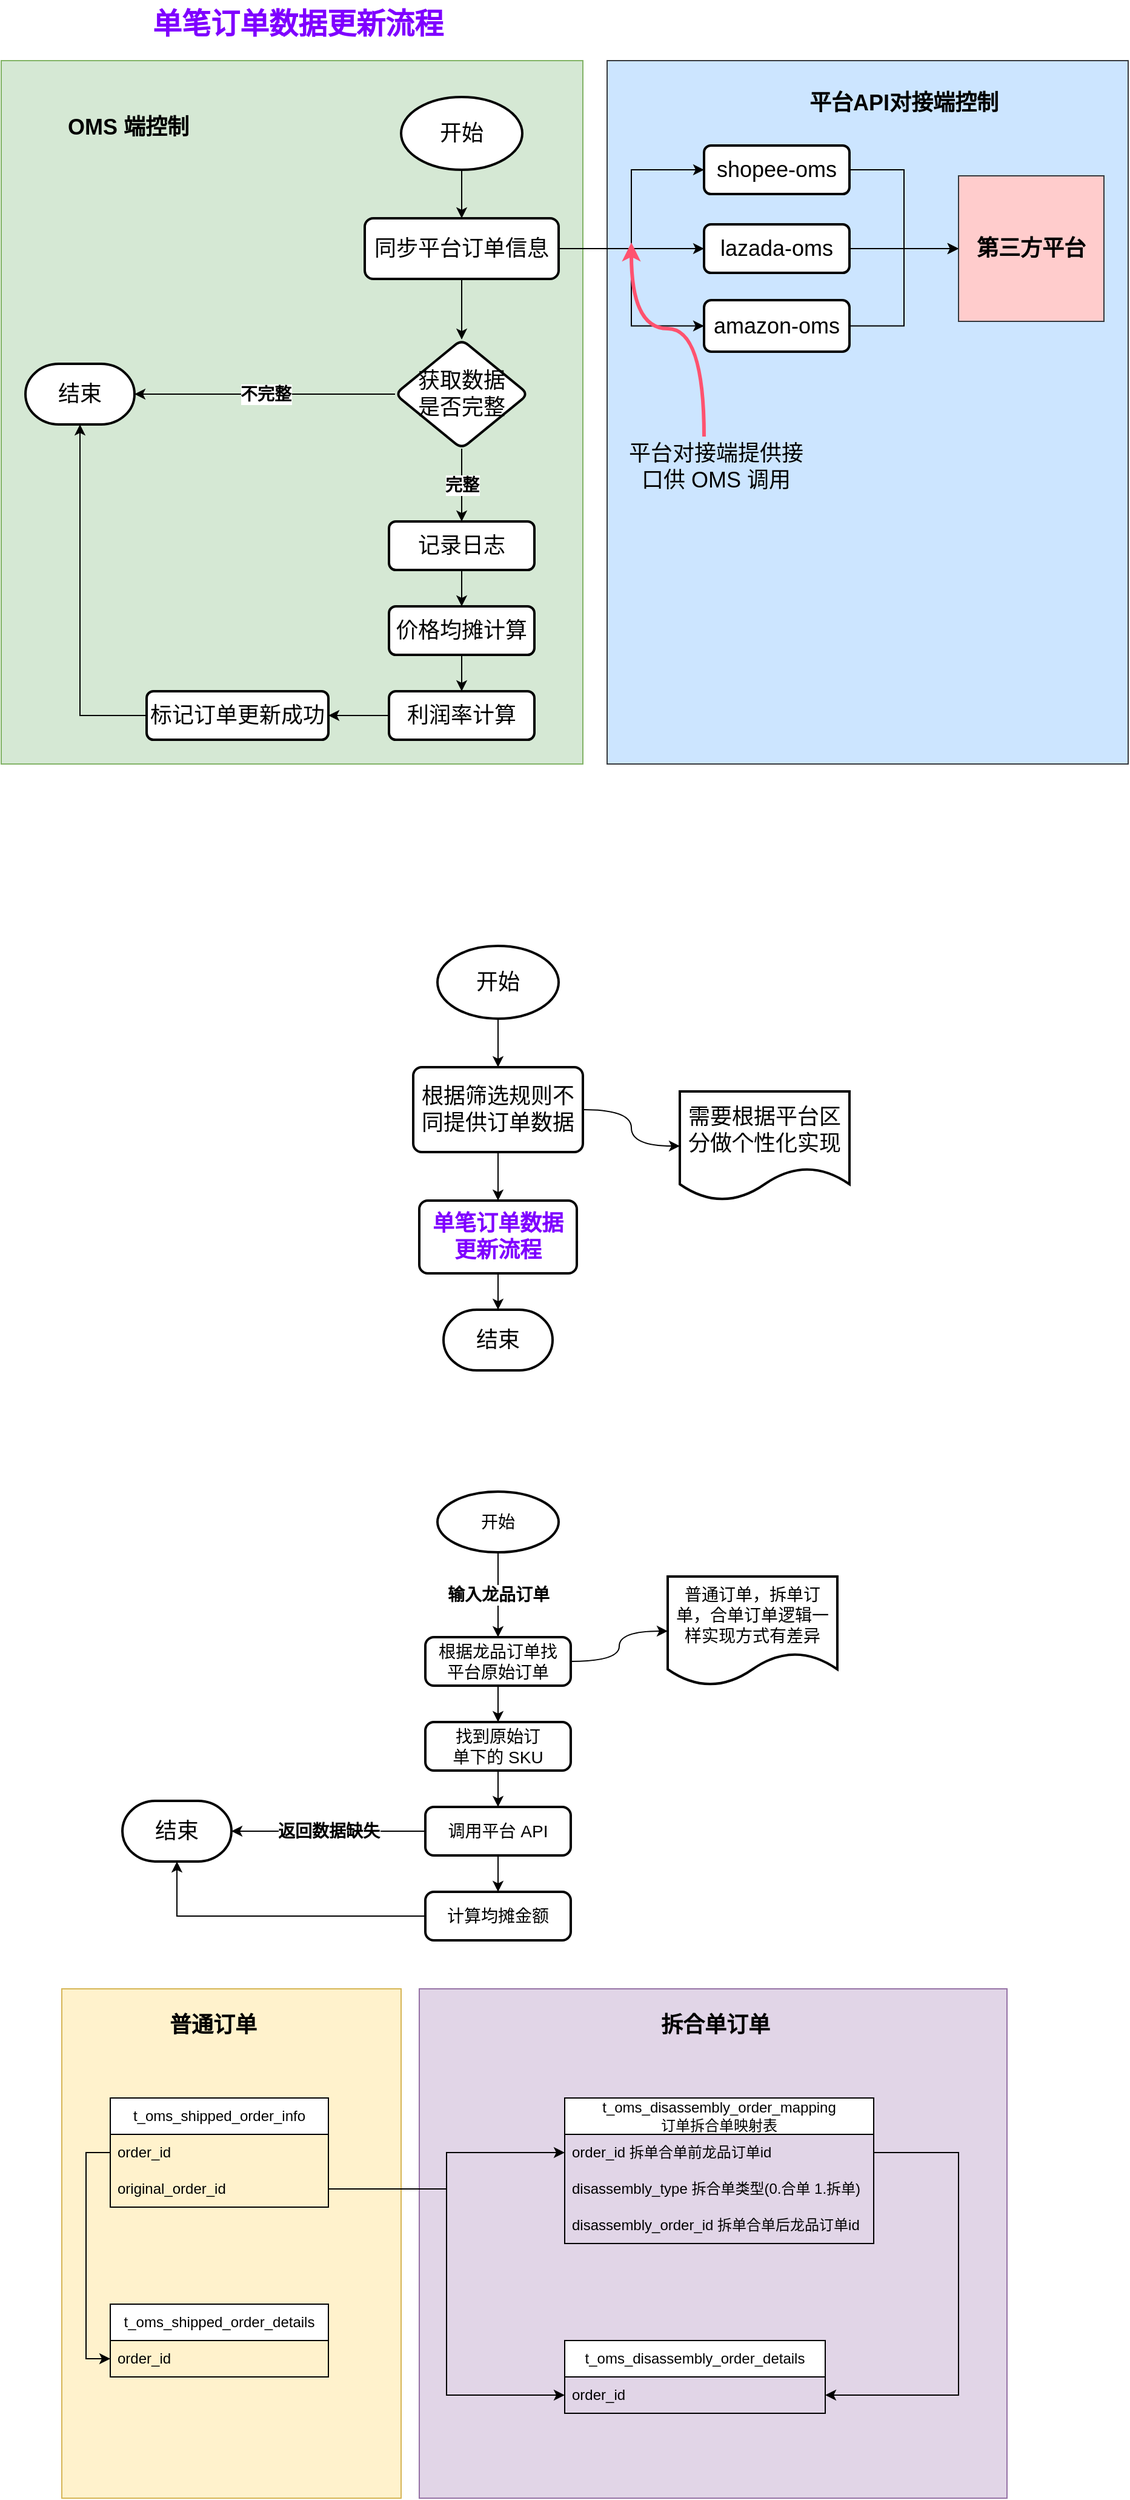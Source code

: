 <mxfile version="21.5.0" type="github">
  <diagram name="第 1 页" id="Ml2o0vemRFtSchdJ6_I8">
    <mxGraphModel dx="1014" dy="532" grid="1" gridSize="10" guides="1" tooltips="1" connect="1" arrows="1" fold="1" page="1" pageScale="1" pageWidth="827" pageHeight="1169" math="0" shadow="0">
      <root>
        <mxCell id="0" />
        <mxCell id="1" parent="0" />
        <mxCell id="AP9Yv6ge0JKQDtqOG9_D-39" value="" style="rounded=0;whiteSpace=wrap;html=1;fillColor=#e1d5e7;strokeColor=#9673a6;" vertex="1" parent="1">
          <mxGeometry x="365" y="1640" width="485" height="420" as="geometry" />
        </mxCell>
        <mxCell id="AP9Yv6ge0JKQDtqOG9_D-37" value="" style="rounded=0;whiteSpace=wrap;html=1;fillColor=#fff2cc;strokeColor=#d6b656;" vertex="1" parent="1">
          <mxGeometry x="70" y="1640" width="280" height="420" as="geometry" />
        </mxCell>
        <mxCell id="o6hoqpGNTlcbE2VblmaY-34" value="" style="rounded=0;whiteSpace=wrap;html=1;fillColor=#cce5ff;strokeColor=#36393d;" parent="1" vertex="1">
          <mxGeometry x="520" y="50" width="430" height="580" as="geometry" />
        </mxCell>
        <mxCell id="o6hoqpGNTlcbE2VblmaY-28" value="" style="rounded=0;whiteSpace=wrap;html=1;fillColor=#d5e8d4;strokeColor=#82b366;" parent="1" vertex="1">
          <mxGeometry x="20" y="50" width="480" height="580" as="geometry" />
        </mxCell>
        <mxCell id="o6hoqpGNTlcbE2VblmaY-3" style="edgeStyle=orthogonalEdgeStyle;rounded=0;orthogonalLoop=1;jettySize=auto;html=1;" parent="1" source="o6hoqpGNTlcbE2VblmaY-1" target="o6hoqpGNTlcbE2VblmaY-2" edge="1">
          <mxGeometry relative="1" as="geometry" />
        </mxCell>
        <mxCell id="o6hoqpGNTlcbE2VblmaY-1" value="&lt;font style=&quot;font-size: 18px;&quot;&gt;开始&lt;/font&gt;" style="strokeWidth=2;html=1;shape=mxgraph.flowchart.start_1;whiteSpace=wrap;" parent="1" vertex="1">
          <mxGeometry x="350" y="80" width="100" height="60" as="geometry" />
        </mxCell>
        <mxCell id="o6hoqpGNTlcbE2VblmaY-7" value="" style="edgeStyle=orthogonalEdgeStyle;rounded=0;orthogonalLoop=1;jettySize=auto;html=1;" parent="1" source="o6hoqpGNTlcbE2VblmaY-2" target="o6hoqpGNTlcbE2VblmaY-6" edge="1">
          <mxGeometry relative="1" as="geometry" />
        </mxCell>
        <mxCell id="o6hoqpGNTlcbE2VblmaY-15" style="edgeStyle=orthogonalEdgeStyle;rounded=0;orthogonalLoop=1;jettySize=auto;html=1;entryX=0;entryY=0.5;entryDx=0;entryDy=0;" parent="1" source="o6hoqpGNTlcbE2VblmaY-2" target="o6hoqpGNTlcbE2VblmaY-9" edge="1">
          <mxGeometry relative="1" as="geometry" />
        </mxCell>
        <mxCell id="o6hoqpGNTlcbE2VblmaY-16" style="edgeStyle=orthogonalEdgeStyle;rounded=0;orthogonalLoop=1;jettySize=auto;html=1;entryX=0;entryY=0.5;entryDx=0;entryDy=0;" parent="1" source="o6hoqpGNTlcbE2VblmaY-2" target="o6hoqpGNTlcbE2VblmaY-11" edge="1">
          <mxGeometry relative="1" as="geometry" />
        </mxCell>
        <mxCell id="o6hoqpGNTlcbE2VblmaY-17" style="edgeStyle=orthogonalEdgeStyle;rounded=0;orthogonalLoop=1;jettySize=auto;html=1;entryX=0;entryY=0.5;entryDx=0;entryDy=0;" parent="1" source="o6hoqpGNTlcbE2VblmaY-2" target="o6hoqpGNTlcbE2VblmaY-12" edge="1">
          <mxGeometry relative="1" as="geometry" />
        </mxCell>
        <mxCell id="o6hoqpGNTlcbE2VblmaY-2" value="&lt;font style=&quot;font-size: 18px;&quot;&gt;同步平台订单信息&lt;/font&gt;" style="rounded=1;whiteSpace=wrap;html=1;absoluteArcSize=1;arcSize=14;strokeWidth=2;" parent="1" vertex="1">
          <mxGeometry x="320" y="180" width="160" height="50" as="geometry" />
        </mxCell>
        <mxCell id="o6hoqpGNTlcbE2VblmaY-4" value="&lt;font style=&quot;font-size: 18px;&quot;&gt;结束&lt;/font&gt;" style="strokeWidth=2;html=1;shape=mxgraph.flowchart.terminator;whiteSpace=wrap;" parent="1" vertex="1">
          <mxGeometry x="40" y="300" width="90" height="50" as="geometry" />
        </mxCell>
        <mxCell id="o6hoqpGNTlcbE2VblmaY-8" value="&lt;font style=&quot;font-size: 14px;&quot;&gt;&lt;b&gt;不完整&lt;/b&gt;&lt;/font&gt;" style="edgeStyle=orthogonalEdgeStyle;rounded=0;orthogonalLoop=1;jettySize=auto;html=1;" parent="1" source="o6hoqpGNTlcbE2VblmaY-6" target="o6hoqpGNTlcbE2VblmaY-4" edge="1">
          <mxGeometry relative="1" as="geometry" />
        </mxCell>
        <mxCell id="o6hoqpGNTlcbE2VblmaY-20" value="&lt;font style=&quot;font-size: 14px;&quot;&gt;&lt;b&gt;完整&lt;/b&gt;&lt;/font&gt;" style="edgeStyle=orthogonalEdgeStyle;rounded=0;orthogonalLoop=1;jettySize=auto;html=1;" parent="1" source="o6hoqpGNTlcbE2VblmaY-6" target="o6hoqpGNTlcbE2VblmaY-19" edge="1">
          <mxGeometry relative="1" as="geometry" />
        </mxCell>
        <mxCell id="o6hoqpGNTlcbE2VblmaY-6" value="&lt;font style=&quot;font-size: 18px;&quot;&gt;获取数据&lt;br&gt;是否完整&lt;/font&gt;" style="rhombus;whiteSpace=wrap;html=1;rounded=1;arcSize=14;strokeWidth=2;" parent="1" vertex="1">
          <mxGeometry x="345" y="280" width="110" height="90" as="geometry" />
        </mxCell>
        <mxCell id="o6hoqpGNTlcbE2VblmaY-31" style="edgeStyle=orthogonalEdgeStyle;rounded=0;orthogonalLoop=1;jettySize=auto;html=1;entryX=0;entryY=0.5;entryDx=0;entryDy=0;" parent="1" source="o6hoqpGNTlcbE2VblmaY-9" target="o6hoqpGNTlcbE2VblmaY-30" edge="1">
          <mxGeometry relative="1" as="geometry" />
        </mxCell>
        <mxCell id="o6hoqpGNTlcbE2VblmaY-9" value="&lt;font style=&quot;font-size: 18px;&quot;&gt;shopee-oms&lt;/font&gt;" style="whiteSpace=wrap;html=1;rounded=1;arcSize=14;strokeWidth=2;" parent="1" vertex="1">
          <mxGeometry x="600" y="120" width="120" height="40" as="geometry" />
        </mxCell>
        <mxCell id="o6hoqpGNTlcbE2VblmaY-32" style="edgeStyle=orthogonalEdgeStyle;rounded=0;orthogonalLoop=1;jettySize=auto;html=1;entryX=0;entryY=0.5;entryDx=0;entryDy=0;" parent="1" source="o6hoqpGNTlcbE2VblmaY-11" target="o6hoqpGNTlcbE2VblmaY-30" edge="1">
          <mxGeometry relative="1" as="geometry" />
        </mxCell>
        <mxCell id="o6hoqpGNTlcbE2VblmaY-11" value="&lt;font style=&quot;font-size: 18px;&quot;&gt;lazada-oms&lt;/font&gt;" style="whiteSpace=wrap;html=1;rounded=1;arcSize=14;strokeWidth=2;" parent="1" vertex="1">
          <mxGeometry x="600" y="185" width="120" height="40" as="geometry" />
        </mxCell>
        <mxCell id="o6hoqpGNTlcbE2VblmaY-33" style="edgeStyle=orthogonalEdgeStyle;rounded=0;orthogonalLoop=1;jettySize=auto;html=1;entryX=0;entryY=0.5;entryDx=0;entryDy=0;" parent="1" source="o6hoqpGNTlcbE2VblmaY-12" target="o6hoqpGNTlcbE2VblmaY-30" edge="1">
          <mxGeometry relative="1" as="geometry" />
        </mxCell>
        <mxCell id="o6hoqpGNTlcbE2VblmaY-12" value="&lt;font style=&quot;font-size: 18px;&quot;&gt;amazon-oms&lt;/font&gt;" style="whiteSpace=wrap;html=1;rounded=1;arcSize=14;strokeWidth=2;" parent="1" vertex="1">
          <mxGeometry x="600" y="247.5" width="120" height="42.5" as="geometry" />
        </mxCell>
        <mxCell id="o6hoqpGNTlcbE2VblmaY-23" style="edgeStyle=orthogonalEdgeStyle;rounded=0;orthogonalLoop=1;jettySize=auto;html=1;entryX=0.5;entryY=0;entryDx=0;entryDy=0;" parent="1" source="o6hoqpGNTlcbE2VblmaY-19" target="o6hoqpGNTlcbE2VblmaY-21" edge="1">
          <mxGeometry relative="1" as="geometry" />
        </mxCell>
        <mxCell id="o6hoqpGNTlcbE2VblmaY-19" value="&lt;font style=&quot;font-size: 18px;&quot;&gt;记录日志&lt;/font&gt;" style="rounded=1;whiteSpace=wrap;html=1;arcSize=14;strokeWidth=2;" parent="1" vertex="1">
          <mxGeometry x="340" y="430" width="120" height="40" as="geometry" />
        </mxCell>
        <mxCell id="o6hoqpGNTlcbE2VblmaY-24" style="edgeStyle=orthogonalEdgeStyle;rounded=0;orthogonalLoop=1;jettySize=auto;html=1;" parent="1" source="o6hoqpGNTlcbE2VblmaY-21" target="o6hoqpGNTlcbE2VblmaY-22" edge="1">
          <mxGeometry relative="1" as="geometry" />
        </mxCell>
        <mxCell id="o6hoqpGNTlcbE2VblmaY-21" value="&lt;font style=&quot;font-size: 18px;&quot;&gt;价格均摊计算&lt;/font&gt;" style="rounded=1;whiteSpace=wrap;html=1;arcSize=14;strokeWidth=2;" parent="1" vertex="1">
          <mxGeometry x="340" y="500" width="120" height="40" as="geometry" />
        </mxCell>
        <mxCell id="o6hoqpGNTlcbE2VblmaY-41" style="edgeStyle=orthogonalEdgeStyle;rounded=0;orthogonalLoop=1;jettySize=auto;html=1;" parent="1" source="o6hoqpGNTlcbE2VblmaY-22" target="o6hoqpGNTlcbE2VblmaY-40" edge="1">
          <mxGeometry relative="1" as="geometry" />
        </mxCell>
        <mxCell id="o6hoqpGNTlcbE2VblmaY-22" value="&lt;font style=&quot;font-size: 18px;&quot;&gt;利润率计算&lt;/font&gt;" style="rounded=1;whiteSpace=wrap;html=1;arcSize=14;strokeWidth=2;" parent="1" vertex="1">
          <mxGeometry x="340" y="570" width="120" height="40" as="geometry" />
        </mxCell>
        <mxCell id="o6hoqpGNTlcbE2VblmaY-25" value="&lt;font color=&quot;#7f00ff&quot; style=&quot;font-size: 24px;&quot;&gt;&lt;b style=&quot;&quot;&gt;单笔订单数据更新流程&lt;/b&gt;&lt;/font&gt;" style="text;html=1;strokeColor=none;fillColor=none;align=center;verticalAlign=middle;whiteSpace=wrap;rounded=0;" parent="1" vertex="1">
          <mxGeometry x="130" width="270" height="40" as="geometry" />
        </mxCell>
        <mxCell id="o6hoqpGNTlcbE2VblmaY-29" value="&lt;font style=&quot;font-size: 18px;&quot;&gt;&lt;b&gt;OMS 端控制&lt;/b&gt;&lt;/font&gt;" style="text;html=1;strokeColor=none;fillColor=none;align=center;verticalAlign=middle;whiteSpace=wrap;rounded=0;" parent="1" vertex="1">
          <mxGeometry x="70" y="90" width="110" height="30" as="geometry" />
        </mxCell>
        <mxCell id="o6hoqpGNTlcbE2VblmaY-30" value="&lt;font style=&quot;font-size: 18px;&quot;&gt;&lt;b&gt;第三方平台&lt;/b&gt;&lt;/font&gt;" style="whiteSpace=wrap;html=1;aspect=fixed;fillColor=#ffcccc;strokeColor=#36393d;" parent="1" vertex="1">
          <mxGeometry x="810" y="145" width="120" height="120" as="geometry" />
        </mxCell>
        <mxCell id="o6hoqpGNTlcbE2VblmaY-35" value="&lt;font style=&quot;font-size: 18px;&quot;&gt;&lt;b&gt;平台API对接端控制&lt;/b&gt;&lt;/font&gt;" style="text;html=1;strokeColor=none;fillColor=none;align=center;verticalAlign=middle;whiteSpace=wrap;rounded=0;" parent="1" vertex="1">
          <mxGeometry x="680" y="70" width="170" height="30" as="geometry" />
        </mxCell>
        <mxCell id="o6hoqpGNTlcbE2VblmaY-39" style="edgeStyle=orthogonalEdgeStyle;orthogonalLoop=1;jettySize=auto;html=1;curved=1;strokeColor=#FF526F;strokeWidth=3;" parent="1" source="o6hoqpGNTlcbE2VblmaY-37" edge="1">
          <mxGeometry relative="1" as="geometry">
            <mxPoint x="540" y="200" as="targetPoint" />
            <Array as="points">
              <mxPoint x="600" y="271" />
              <mxPoint x="540" y="271" />
            </Array>
          </mxGeometry>
        </mxCell>
        <mxCell id="o6hoqpGNTlcbE2VblmaY-37" value="&lt;font style=&quot;font-size: 18px;&quot;&gt;平台对接端提供接口供 OMS 调用&lt;/font&gt;" style="text;html=1;strokeColor=none;fillColor=none;align=center;verticalAlign=middle;whiteSpace=wrap;rounded=0;" parent="1" vertex="1">
          <mxGeometry x="530" y="360" width="160" height="50" as="geometry" />
        </mxCell>
        <mxCell id="o6hoqpGNTlcbE2VblmaY-42" style="edgeStyle=orthogonalEdgeStyle;rounded=0;orthogonalLoop=1;jettySize=auto;html=1;entryX=0.5;entryY=1;entryDx=0;entryDy=0;entryPerimeter=0;" parent="1" source="o6hoqpGNTlcbE2VblmaY-40" target="o6hoqpGNTlcbE2VblmaY-4" edge="1">
          <mxGeometry relative="1" as="geometry" />
        </mxCell>
        <mxCell id="o6hoqpGNTlcbE2VblmaY-40" value="&lt;font style=&quot;font-size: 18px;&quot;&gt;标记订单更新成功&lt;/font&gt;" style="rounded=1;whiteSpace=wrap;html=1;arcSize=14;strokeWidth=2;" parent="1" vertex="1">
          <mxGeometry x="140" y="570" width="150" height="40" as="geometry" />
        </mxCell>
        <mxCell id="o6hoqpGNTlcbE2VblmaY-45" style="edgeStyle=orthogonalEdgeStyle;rounded=0;orthogonalLoop=1;jettySize=auto;html=1;" parent="1" source="o6hoqpGNTlcbE2VblmaY-43" target="o6hoqpGNTlcbE2VblmaY-44" edge="1">
          <mxGeometry relative="1" as="geometry" />
        </mxCell>
        <mxCell id="o6hoqpGNTlcbE2VblmaY-43" value="&lt;font style=&quot;font-size: 18px;&quot;&gt;开始&lt;/font&gt;" style="strokeWidth=2;html=1;shape=mxgraph.flowchart.start_1;whiteSpace=wrap;" parent="1" vertex="1">
          <mxGeometry x="380" y="780" width="100" height="60" as="geometry" />
        </mxCell>
        <mxCell id="o6hoqpGNTlcbE2VblmaY-47" value="" style="edgeStyle=orthogonalEdgeStyle;orthogonalLoop=1;jettySize=auto;html=1;curved=1;" parent="1" source="o6hoqpGNTlcbE2VblmaY-44" target="o6hoqpGNTlcbE2VblmaY-46" edge="1">
          <mxGeometry relative="1" as="geometry" />
        </mxCell>
        <mxCell id="o6hoqpGNTlcbE2VblmaY-49" style="edgeStyle=orthogonalEdgeStyle;rounded=0;orthogonalLoop=1;jettySize=auto;html=1;" parent="1" source="o6hoqpGNTlcbE2VblmaY-44" target="o6hoqpGNTlcbE2VblmaY-48" edge="1">
          <mxGeometry relative="1" as="geometry" />
        </mxCell>
        <mxCell id="o6hoqpGNTlcbE2VblmaY-44" value="&lt;font style=&quot;font-size: 18px;&quot;&gt;根据筛选规则不同提供订单数据&lt;/font&gt;" style="rounded=1;whiteSpace=wrap;html=1;absoluteArcSize=1;arcSize=14;strokeWidth=2;" parent="1" vertex="1">
          <mxGeometry x="360" y="880" width="140" height="70" as="geometry" />
        </mxCell>
        <mxCell id="o6hoqpGNTlcbE2VblmaY-46" value="&lt;font style=&quot;font-size: 18px;&quot;&gt;需要根据平台区分做个性化实现&lt;/font&gt;" style="shape=document;whiteSpace=wrap;html=1;boundedLbl=1;rounded=1;arcSize=14;strokeWidth=2;" parent="1" vertex="1">
          <mxGeometry x="580" y="900" width="140" height="90" as="geometry" />
        </mxCell>
        <mxCell id="o6hoqpGNTlcbE2VblmaY-52" style="edgeStyle=orthogonalEdgeStyle;rounded=0;orthogonalLoop=1;jettySize=auto;html=1;" parent="1" source="o6hoqpGNTlcbE2VblmaY-48" target="o6hoqpGNTlcbE2VblmaY-51" edge="1">
          <mxGeometry relative="1" as="geometry" />
        </mxCell>
        <mxCell id="o6hoqpGNTlcbE2VblmaY-48" value="&lt;b style=&quot;border-color: var(--border-color); color: rgb(127, 0, 255);&quot;&gt;&lt;font style=&quot;font-size: 18px;&quot;&gt;单笔订单数据&lt;br&gt;更新流程&lt;/font&gt;&lt;/b&gt;" style="rounded=1;whiteSpace=wrap;html=1;absoluteArcSize=1;arcSize=14;strokeWidth=2;" parent="1" vertex="1">
          <mxGeometry x="365" y="990" width="130" height="60" as="geometry" />
        </mxCell>
        <mxCell id="o6hoqpGNTlcbE2VblmaY-51" value="&lt;font style=&quot;font-size: 18px;&quot;&gt;结束&lt;/font&gt;" style="strokeWidth=2;html=1;shape=mxgraph.flowchart.terminator;whiteSpace=wrap;" parent="1" vertex="1">
          <mxGeometry x="385" y="1080" width="90" height="50" as="geometry" />
        </mxCell>
        <mxCell id="AP9Yv6ge0JKQDtqOG9_D-3" value="&lt;font style=&quot;font-size: 14px;&quot;&gt;&lt;b&gt;输入龙品订单&lt;/b&gt;&lt;/font&gt;" style="edgeStyle=orthogonalEdgeStyle;rounded=0;orthogonalLoop=1;jettySize=auto;html=1;" edge="1" parent="1" source="AP9Yv6ge0JKQDtqOG9_D-1" target="AP9Yv6ge0JKQDtqOG9_D-2">
          <mxGeometry relative="1" as="geometry" />
        </mxCell>
        <mxCell id="AP9Yv6ge0JKQDtqOG9_D-1" value="&lt;font style=&quot;font-size: 14px;&quot;&gt;开始&lt;/font&gt;" style="strokeWidth=2;html=1;shape=mxgraph.flowchart.start_1;whiteSpace=wrap;" vertex="1" parent="1">
          <mxGeometry x="380" y="1230" width="100" height="50" as="geometry" />
        </mxCell>
        <mxCell id="AP9Yv6ge0JKQDtqOG9_D-5" style="edgeStyle=orthogonalEdgeStyle;rounded=0;orthogonalLoop=1;jettySize=auto;html=1;entryX=0.5;entryY=0;entryDx=0;entryDy=0;" edge="1" parent="1" source="AP9Yv6ge0JKQDtqOG9_D-2" target="AP9Yv6ge0JKQDtqOG9_D-4">
          <mxGeometry relative="1" as="geometry" />
        </mxCell>
        <mxCell id="AP9Yv6ge0JKQDtqOG9_D-11" value="" style="edgeStyle=orthogonalEdgeStyle;orthogonalLoop=1;jettySize=auto;html=1;curved=1;" edge="1" parent="1" source="AP9Yv6ge0JKQDtqOG9_D-2" target="AP9Yv6ge0JKQDtqOG9_D-10">
          <mxGeometry relative="1" as="geometry" />
        </mxCell>
        <mxCell id="AP9Yv6ge0JKQDtqOG9_D-2" value="&lt;font style=&quot;font-size: 14px;&quot;&gt;根据龙品订单找&lt;br&gt;平台原始订单&lt;/font&gt;" style="rounded=1;whiteSpace=wrap;html=1;absoluteArcSize=1;arcSize=14;strokeWidth=2;" vertex="1" parent="1">
          <mxGeometry x="370" y="1350" width="120" height="40" as="geometry" />
        </mxCell>
        <mxCell id="AP9Yv6ge0JKQDtqOG9_D-7" style="edgeStyle=orthogonalEdgeStyle;rounded=0;orthogonalLoop=1;jettySize=auto;html=1;entryX=0.5;entryY=0;entryDx=0;entryDy=0;" edge="1" parent="1" source="AP9Yv6ge0JKQDtqOG9_D-4" target="AP9Yv6ge0JKQDtqOG9_D-6">
          <mxGeometry relative="1" as="geometry" />
        </mxCell>
        <mxCell id="AP9Yv6ge0JKQDtqOG9_D-4" value="&lt;span style=&quot;font-size: 14px;&quot;&gt;找到原始订&lt;br&gt;单下的 SKU&lt;/span&gt;" style="rounded=1;whiteSpace=wrap;html=1;absoluteArcSize=1;arcSize=14;strokeWidth=2;" vertex="1" parent="1">
          <mxGeometry x="370" y="1420" width="120" height="40" as="geometry" />
        </mxCell>
        <mxCell id="AP9Yv6ge0JKQDtqOG9_D-9" style="edgeStyle=orthogonalEdgeStyle;rounded=0;orthogonalLoop=1;jettySize=auto;html=1;entryX=0.5;entryY=0;entryDx=0;entryDy=0;" edge="1" parent="1" source="AP9Yv6ge0JKQDtqOG9_D-6" target="AP9Yv6ge0JKQDtqOG9_D-8">
          <mxGeometry relative="1" as="geometry" />
        </mxCell>
        <mxCell id="AP9Yv6ge0JKQDtqOG9_D-16" value="&lt;font style=&quot;font-size: 14px;&quot;&gt;&lt;b&gt;返回数据缺失&lt;/b&gt;&lt;/font&gt;" style="edgeStyle=orthogonalEdgeStyle;rounded=0;orthogonalLoop=1;jettySize=auto;html=1;entryX=1;entryY=0.5;entryDx=0;entryDy=0;entryPerimeter=0;" edge="1" parent="1" source="AP9Yv6ge0JKQDtqOG9_D-6" target="AP9Yv6ge0JKQDtqOG9_D-13">
          <mxGeometry relative="1" as="geometry" />
        </mxCell>
        <mxCell id="AP9Yv6ge0JKQDtqOG9_D-6" value="&lt;span style=&quot;font-size: 14px;&quot;&gt;调用平台 API&lt;/span&gt;" style="rounded=1;whiteSpace=wrap;html=1;absoluteArcSize=1;arcSize=14;strokeWidth=2;" vertex="1" parent="1">
          <mxGeometry x="370" y="1490" width="120" height="40" as="geometry" />
        </mxCell>
        <mxCell id="AP9Yv6ge0JKQDtqOG9_D-15" style="edgeStyle=orthogonalEdgeStyle;rounded=0;orthogonalLoop=1;jettySize=auto;html=1;" edge="1" parent="1" source="AP9Yv6ge0JKQDtqOG9_D-8" target="AP9Yv6ge0JKQDtqOG9_D-13">
          <mxGeometry relative="1" as="geometry" />
        </mxCell>
        <mxCell id="AP9Yv6ge0JKQDtqOG9_D-8" value="&lt;span style=&quot;font-size: 14px;&quot;&gt;计算均摊金额&lt;/span&gt;" style="rounded=1;whiteSpace=wrap;html=1;absoluteArcSize=1;arcSize=14;strokeWidth=2;" vertex="1" parent="1">
          <mxGeometry x="370" y="1560" width="120" height="40" as="geometry" />
        </mxCell>
        <mxCell id="AP9Yv6ge0JKQDtqOG9_D-10" value="&lt;font style=&quot;font-size: 14px;&quot;&gt;普通订单，拆单订单，合单订单逻辑一样实现方式有差异&lt;/font&gt;" style="shape=document;whiteSpace=wrap;html=1;boundedLbl=1;rounded=1;arcSize=14;strokeWidth=2;" vertex="1" parent="1">
          <mxGeometry x="570" y="1300" width="140" height="90" as="geometry" />
        </mxCell>
        <mxCell id="AP9Yv6ge0JKQDtqOG9_D-13" value="&lt;font style=&quot;font-size: 18px;&quot;&gt;结束&lt;/font&gt;" style="strokeWidth=2;html=1;shape=mxgraph.flowchart.terminator;whiteSpace=wrap;" vertex="1" parent="1">
          <mxGeometry x="120" y="1485" width="90" height="50" as="geometry" />
        </mxCell>
        <mxCell id="AP9Yv6ge0JKQDtqOG9_D-17" value="t_oms_shipped_order_info" style="swimlane;fontStyle=0;childLayout=stackLayout;horizontal=1;startSize=30;horizontalStack=0;resizeParent=1;resizeParentMax=0;resizeLast=0;collapsible=1;marginBottom=0;whiteSpace=wrap;html=1;" vertex="1" parent="1">
          <mxGeometry x="110" y="1730" width="180" height="90" as="geometry" />
        </mxCell>
        <mxCell id="AP9Yv6ge0JKQDtqOG9_D-20" value="order_id" style="text;strokeColor=none;fillColor=none;align=left;verticalAlign=middle;spacingLeft=4;spacingRight=4;overflow=hidden;points=[[0,0.5],[1,0.5]];portConstraint=eastwest;rotatable=0;whiteSpace=wrap;html=1;" vertex="1" parent="AP9Yv6ge0JKQDtqOG9_D-17">
          <mxGeometry y="30" width="180" height="30" as="geometry" />
        </mxCell>
        <mxCell id="AP9Yv6ge0JKQDtqOG9_D-28" value="original_order_id" style="text;strokeColor=none;fillColor=none;align=left;verticalAlign=middle;spacingLeft=4;spacingRight=4;overflow=hidden;points=[[0,0.5],[1,0.5]];portConstraint=eastwest;rotatable=0;whiteSpace=wrap;html=1;" vertex="1" parent="AP9Yv6ge0JKQDtqOG9_D-17">
          <mxGeometry y="60" width="180" height="30" as="geometry" />
        </mxCell>
        <mxCell id="AP9Yv6ge0JKQDtqOG9_D-21" value="t_oms_disassembly_order_mapping&lt;br&gt;订单拆合单映射表" style="swimlane;fontStyle=0;childLayout=stackLayout;horizontal=1;startSize=30;horizontalStack=0;resizeParent=1;resizeParentMax=0;resizeLast=0;collapsible=1;marginBottom=0;whiteSpace=wrap;html=1;" vertex="1" parent="1">
          <mxGeometry x="485" y="1730" width="255" height="120" as="geometry">
            <mxRectangle x="455" y="1670" width="230" height="30" as="alternateBounds" />
          </mxGeometry>
        </mxCell>
        <mxCell id="AP9Yv6ge0JKQDtqOG9_D-22" value="order_id 拆单合单前龙品订单id" style="text;strokeColor=none;fillColor=none;align=left;verticalAlign=middle;spacingLeft=4;spacingRight=4;overflow=hidden;points=[[0,0.5],[1,0.5]];portConstraint=eastwest;rotatable=0;whiteSpace=wrap;html=1;" vertex="1" parent="AP9Yv6ge0JKQDtqOG9_D-21">
          <mxGeometry y="30" width="255" height="30" as="geometry" />
        </mxCell>
        <mxCell id="AP9Yv6ge0JKQDtqOG9_D-31" value="disassembly_type&amp;nbsp;拆合单类型(0.合单 1.拆单)" style="text;strokeColor=none;fillColor=none;align=left;verticalAlign=middle;spacingLeft=4;spacingRight=4;overflow=hidden;points=[[0,0.5],[1,0.5]];portConstraint=eastwest;rotatable=0;whiteSpace=wrap;html=1;" vertex="1" parent="AP9Yv6ge0JKQDtqOG9_D-21">
          <mxGeometry y="60" width="255" height="30" as="geometry" />
        </mxCell>
        <mxCell id="AP9Yv6ge0JKQDtqOG9_D-32" value="disassembly_order_id 拆单合单后龙品订单id" style="text;strokeColor=none;fillColor=none;align=left;verticalAlign=middle;spacingLeft=4;spacingRight=4;overflow=hidden;points=[[0,0.5],[1,0.5]];portConstraint=eastwest;rotatable=0;whiteSpace=wrap;html=1;" vertex="1" parent="AP9Yv6ge0JKQDtqOG9_D-21">
          <mxGeometry y="90" width="255" height="30" as="geometry" />
        </mxCell>
        <mxCell id="AP9Yv6ge0JKQDtqOG9_D-26" value="t_oms_shipped_order_details" style="swimlane;fontStyle=0;childLayout=stackLayout;horizontal=1;startSize=30;horizontalStack=0;resizeParent=1;resizeParentMax=0;resizeLast=0;collapsible=1;marginBottom=0;whiteSpace=wrap;html=1;" vertex="1" parent="1">
          <mxGeometry x="110" y="1900" width="180" height="60" as="geometry" />
        </mxCell>
        <mxCell id="AP9Yv6ge0JKQDtqOG9_D-27" value="order_id" style="text;strokeColor=none;fillColor=none;align=left;verticalAlign=middle;spacingLeft=4;spacingRight=4;overflow=hidden;points=[[0,0.5],[1,0.5]];portConstraint=eastwest;rotatable=0;whiteSpace=wrap;html=1;" vertex="1" parent="AP9Yv6ge0JKQDtqOG9_D-26">
          <mxGeometry y="30" width="180" height="30" as="geometry" />
        </mxCell>
        <mxCell id="AP9Yv6ge0JKQDtqOG9_D-29" style="edgeStyle=orthogonalEdgeStyle;rounded=0;orthogonalLoop=1;jettySize=auto;html=1;entryX=0;entryY=0.5;entryDx=0;entryDy=0;" edge="1" parent="1" source="AP9Yv6ge0JKQDtqOG9_D-20" target="AP9Yv6ge0JKQDtqOG9_D-27">
          <mxGeometry relative="1" as="geometry" />
        </mxCell>
        <mxCell id="AP9Yv6ge0JKQDtqOG9_D-30" style="edgeStyle=orthogonalEdgeStyle;rounded=0;orthogonalLoop=1;jettySize=auto;html=1;entryX=0;entryY=0.5;entryDx=0;entryDy=0;" edge="1" parent="1" source="AP9Yv6ge0JKQDtqOG9_D-28" target="AP9Yv6ge0JKQDtqOG9_D-22">
          <mxGeometry relative="1" as="geometry" />
        </mxCell>
        <mxCell id="AP9Yv6ge0JKQDtqOG9_D-33" value="t_oms_disassembly_order_details" style="swimlane;fontStyle=0;childLayout=stackLayout;horizontal=1;startSize=30;horizontalStack=0;resizeParent=1;resizeParentMax=0;resizeLast=0;collapsible=1;marginBottom=0;whiteSpace=wrap;html=1;" vertex="1" parent="1">
          <mxGeometry x="485" y="1930" width="215" height="60" as="geometry" />
        </mxCell>
        <mxCell id="AP9Yv6ge0JKQDtqOG9_D-34" value="order_id" style="text;strokeColor=none;fillColor=none;align=left;verticalAlign=middle;spacingLeft=4;spacingRight=4;overflow=hidden;points=[[0,0.5],[1,0.5]];portConstraint=eastwest;rotatable=0;whiteSpace=wrap;html=1;" vertex="1" parent="AP9Yv6ge0JKQDtqOG9_D-33">
          <mxGeometry y="30" width="215" height="30" as="geometry" />
        </mxCell>
        <mxCell id="AP9Yv6ge0JKQDtqOG9_D-35" style="edgeStyle=orthogonalEdgeStyle;rounded=0;orthogonalLoop=1;jettySize=auto;html=1;entryX=0;entryY=0.5;entryDx=0;entryDy=0;" edge="1" parent="1" source="AP9Yv6ge0JKQDtqOG9_D-28" target="AP9Yv6ge0JKQDtqOG9_D-34">
          <mxGeometry relative="1" as="geometry" />
        </mxCell>
        <mxCell id="AP9Yv6ge0JKQDtqOG9_D-36" style="edgeStyle=orthogonalEdgeStyle;rounded=0;orthogonalLoop=1;jettySize=auto;html=1;entryX=1;entryY=0.5;entryDx=0;entryDy=0;exitX=1;exitY=0.5;exitDx=0;exitDy=0;" edge="1" parent="1" source="AP9Yv6ge0JKQDtqOG9_D-22" target="AP9Yv6ge0JKQDtqOG9_D-34">
          <mxGeometry relative="1" as="geometry">
            <Array as="points">
              <mxPoint x="810" y="1775" />
              <mxPoint x="810" y="1975" />
            </Array>
          </mxGeometry>
        </mxCell>
        <mxCell id="AP9Yv6ge0JKQDtqOG9_D-38" value="&lt;font style=&quot;font-size: 18px;&quot;&gt;&lt;b&gt;普通订单&lt;/b&gt;&lt;/font&gt;" style="text;html=1;strokeColor=none;fillColor=none;align=center;verticalAlign=middle;whiteSpace=wrap;rounded=0;" vertex="1" parent="1">
          <mxGeometry x="150" y="1650" width="90" height="40" as="geometry" />
        </mxCell>
        <mxCell id="AP9Yv6ge0JKQDtqOG9_D-40" value="&lt;font style=&quot;font-size: 18px;&quot;&gt;&lt;b&gt;拆合单订单&lt;/b&gt;&lt;/font&gt;" style="text;html=1;strokeColor=none;fillColor=none;align=center;verticalAlign=middle;whiteSpace=wrap;rounded=0;" vertex="1" parent="1">
          <mxGeometry x="547.5" y="1650" width="122.5" height="40" as="geometry" />
        </mxCell>
      </root>
    </mxGraphModel>
  </diagram>
</mxfile>
